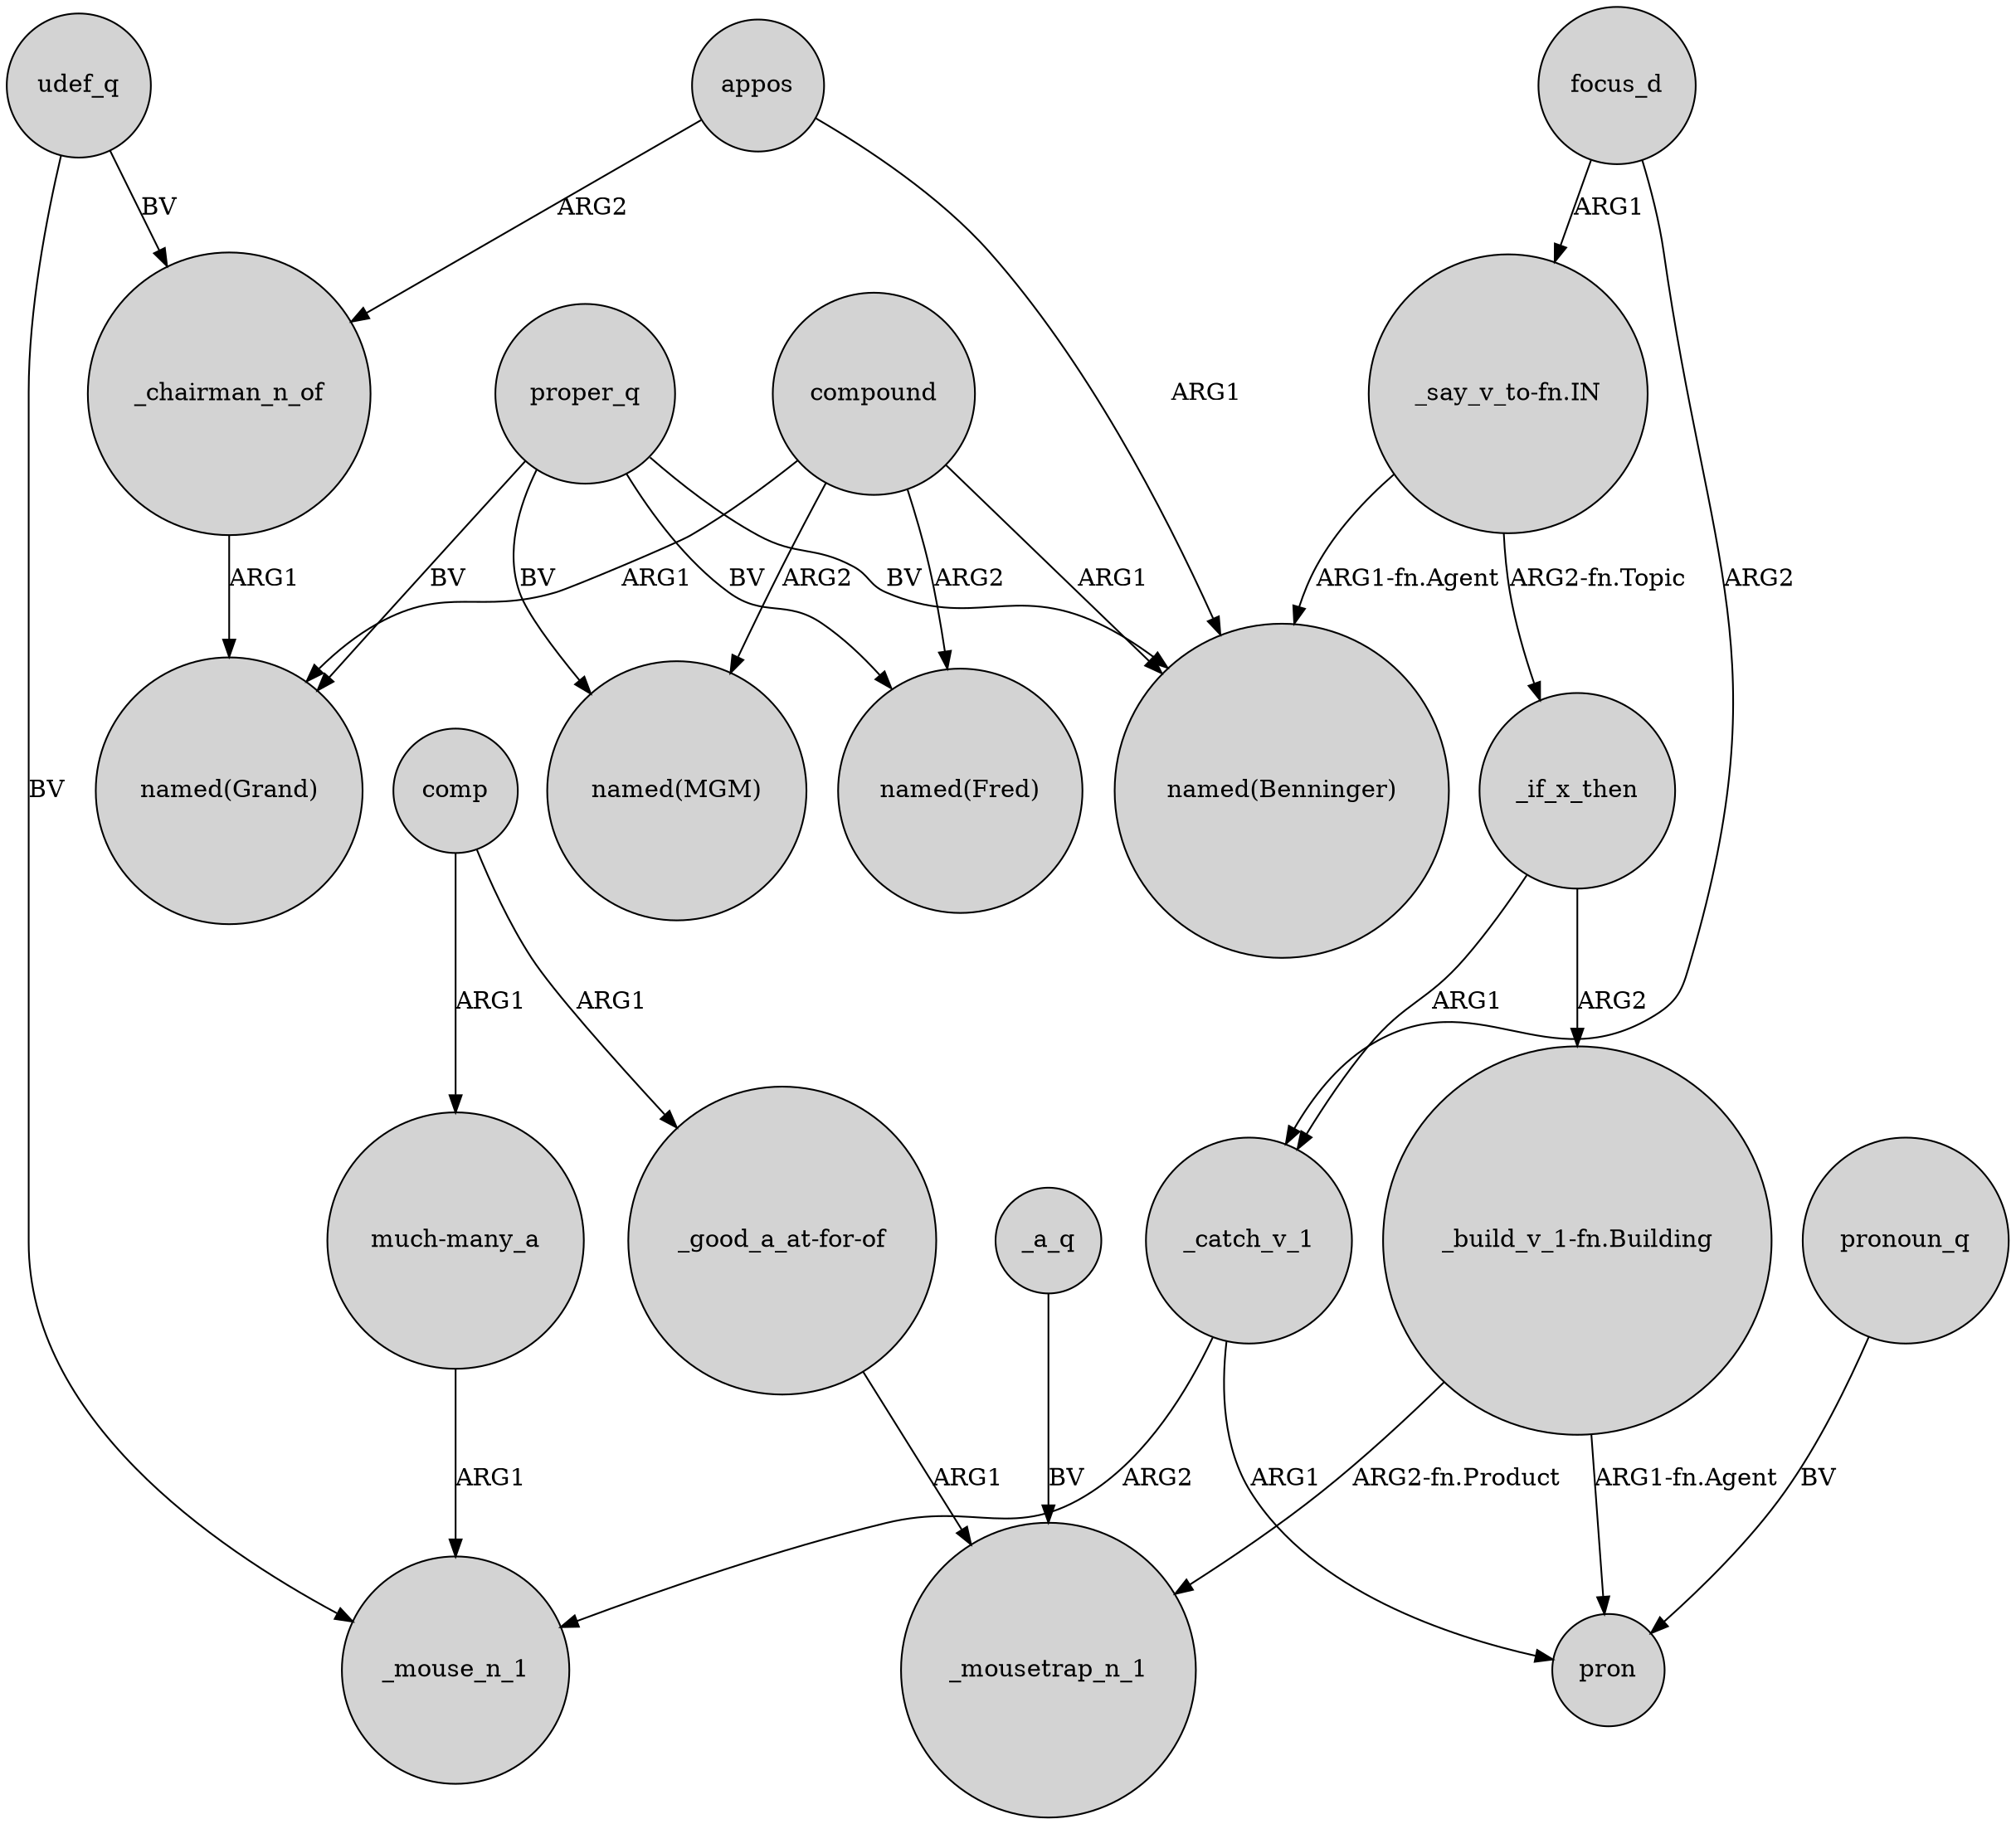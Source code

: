 digraph {
	node [shape=circle style=filled]
	udef_q -> _mouse_n_1 [label=BV]
	"_say_v_to-fn.IN" -> _if_x_then [label="ARG2-fn.Topic"]
	proper_q -> "named(Grand)" [label=BV]
	proper_q -> "named(Benninger)" [label=BV]
	comp -> "_good_a_at-for-of" [label=ARG1]
	_if_x_then -> _catch_v_1 [label=ARG1]
	_catch_v_1 -> pron [label=ARG1]
	_catch_v_1 -> _mouse_n_1 [label=ARG2]
	_a_q -> _mousetrap_n_1 [label=BV]
	"_build_v_1-fn.Building" -> _mousetrap_n_1 [label="ARG2-fn.Product"]
	udef_q -> _chairman_n_of [label=BV]
	compound -> "named(Benninger)" [label=ARG1]
	appos -> "named(Benninger)" [label=ARG1]
	"_good_a_at-for-of" -> _mousetrap_n_1 [label=ARG1]
	focus_d -> _catch_v_1 [label=ARG2]
	pronoun_q -> pron [label=BV]
	_if_x_then -> "_build_v_1-fn.Building" [label=ARG2]
	"_say_v_to-fn.IN" -> "named(Benninger)" [label="ARG1-fn.Agent"]
	appos -> _chairman_n_of [label=ARG2]
	comp -> "much-many_a" [label=ARG1]
	proper_q -> "named(MGM)" [label=BV]
	proper_q -> "named(Fred)" [label=BV]
	_chairman_n_of -> "named(Grand)" [label=ARG1]
	"much-many_a" -> _mouse_n_1 [label=ARG1]
	compound -> "named(Grand)" [label=ARG1]
	compound -> "named(Fred)" [label=ARG2]
	"_build_v_1-fn.Building" -> pron [label="ARG1-fn.Agent"]
	compound -> "named(MGM)" [label=ARG2]
	focus_d -> "_say_v_to-fn.IN" [label=ARG1]
}
